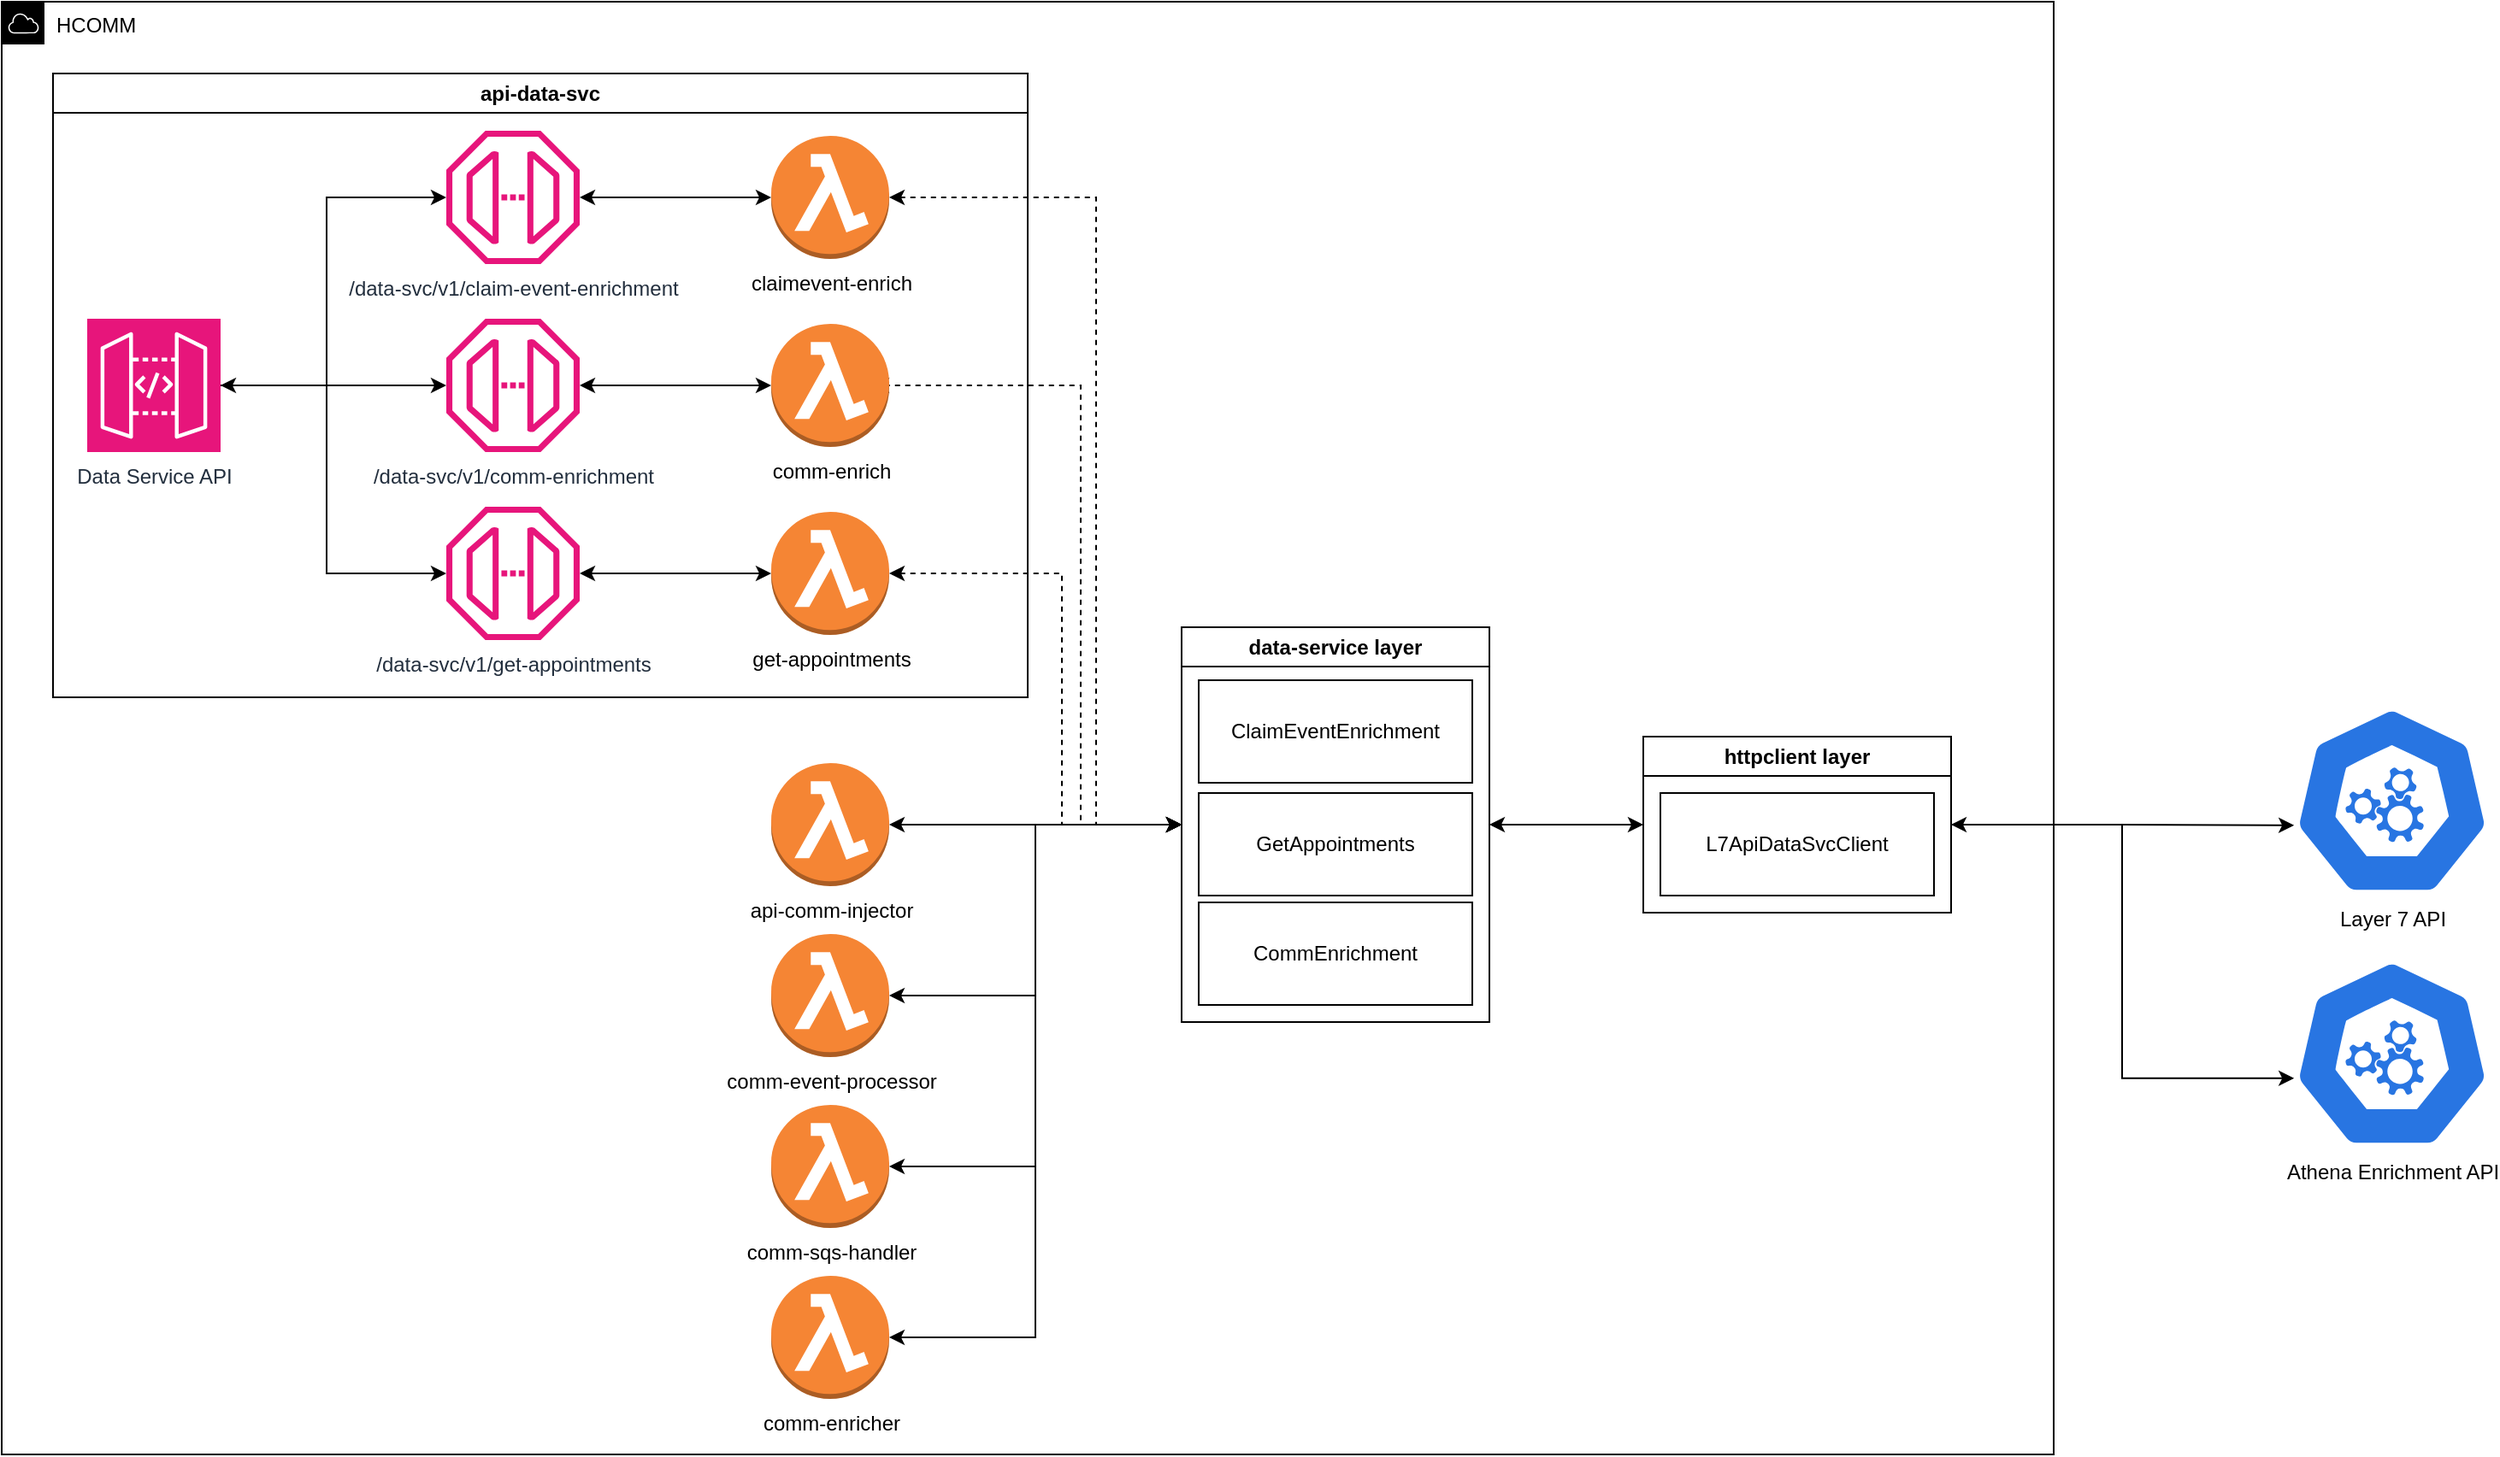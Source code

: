 <mxfile version="24.6.4" type="github">
  <diagram name="Page-1" id="XbMD53U76tJ1zUKPWRuO">
    <mxGraphModel dx="1957" dy="674" grid="1" gridSize="10" guides="1" tooltips="1" connect="1" arrows="1" fold="1" page="1" pageScale="1" pageWidth="1500" pageHeight="850" math="0" shadow="0">
      <root>
        <mxCell id="0" />
        <mxCell id="1" parent="0" />
        <mxCell id="VzB-VSZ2h22A9RF2xHsn-64" value="&lt;font color=&quot;#000000&quot;&gt;HCOMM&lt;/font&gt;" style="outlineConnect=0;gradientColor=none;html=1;whiteSpace=wrap;fontSize=12;fontStyle=0;shape=mxgraph.aws4.group;grIcon=mxgraph.aws4.group_aws_cloud;strokeColor=default;fillColor=none;verticalAlign=top;align=left;spacingLeft=30;fontColor=#AAB7B8;dashed=0;shadow=0;" vertex="1" parent="1">
          <mxGeometry width="1200" height="850" as="geometry" />
        </mxCell>
        <mxCell id="VzB-VSZ2h22A9RF2xHsn-5" value="data-service layer" style="swimlane;whiteSpace=wrap;html=1;" vertex="1" parent="1">
          <mxGeometry x="690" y="366" width="180" height="231" as="geometry" />
        </mxCell>
        <mxCell id="VzB-VSZ2h22A9RF2xHsn-6" value="ClaimEventEnrichment" style="rounded=0;whiteSpace=wrap;html=1;" vertex="1" parent="VzB-VSZ2h22A9RF2xHsn-5">
          <mxGeometry x="10" y="31" width="160" height="60" as="geometry" />
        </mxCell>
        <mxCell id="VzB-VSZ2h22A9RF2xHsn-9" value="CommEnrichment" style="rounded=0;whiteSpace=wrap;html=1;" vertex="1" parent="VzB-VSZ2h22A9RF2xHsn-5">
          <mxGeometry x="10" y="161" width="160" height="60" as="geometry" />
        </mxCell>
        <mxCell id="VzB-VSZ2h22A9RF2xHsn-10" value="GetAppointments" style="rounded=0;whiteSpace=wrap;html=1;" vertex="1" parent="VzB-VSZ2h22A9RF2xHsn-5">
          <mxGeometry x="10" y="97" width="160" height="60" as="geometry" />
        </mxCell>
        <mxCell id="VzB-VSZ2h22A9RF2xHsn-25" style="edgeStyle=orthogonalEdgeStyle;rounded=0;orthogonalLoop=1;jettySize=auto;html=1;entryX=0;entryY=0.5;entryDx=0;entryDy=0;startArrow=classic;startFill=1;" edge="1" parent="1" source="VzB-VSZ2h22A9RF2xHsn-21" target="VzB-VSZ2h22A9RF2xHsn-5">
          <mxGeometry relative="1" as="geometry" />
        </mxCell>
        <mxCell id="VzB-VSZ2h22A9RF2xHsn-21" value="api-comm-injector" style="outlineConnect=0;dashed=0;verticalLabelPosition=bottom;verticalAlign=top;align=center;html=1;shape=mxgraph.aws3.lambda_function;fillColor=#F58534;gradientColor=none;" vertex="1" parent="1">
          <mxGeometry x="450" y="445.5" width="69" height="72" as="geometry" />
        </mxCell>
        <mxCell id="VzB-VSZ2h22A9RF2xHsn-27" style="edgeStyle=orthogonalEdgeStyle;rounded=0;orthogonalLoop=1;jettySize=auto;html=1;entryX=0;entryY=0.5;entryDx=0;entryDy=0;startArrow=classic;startFill=1;" edge="1" parent="1" source="VzB-VSZ2h22A9RF2xHsn-22" target="VzB-VSZ2h22A9RF2xHsn-5">
          <mxGeometry relative="1" as="geometry">
            <mxPoint x="830" y="535.5" as="targetPoint" />
          </mxGeometry>
        </mxCell>
        <mxCell id="VzB-VSZ2h22A9RF2xHsn-22" value="comm-event-processor" style="outlineConnect=0;dashed=0;verticalLabelPosition=bottom;verticalAlign=top;align=center;html=1;shape=mxgraph.aws3.lambda_function;fillColor=#F58534;gradientColor=none;" vertex="1" parent="1">
          <mxGeometry x="450" y="545.5" width="69" height="72" as="geometry" />
        </mxCell>
        <mxCell id="VzB-VSZ2h22A9RF2xHsn-26" style="edgeStyle=orthogonalEdgeStyle;rounded=0;orthogonalLoop=1;jettySize=auto;html=1;entryX=0;entryY=0.5;entryDx=0;entryDy=0;startArrow=classic;startFill=1;" edge="1" parent="1" source="VzB-VSZ2h22A9RF2xHsn-23" target="VzB-VSZ2h22A9RF2xHsn-5">
          <mxGeometry relative="1" as="geometry">
            <mxPoint x="830" y="605.5" as="targetPoint" />
          </mxGeometry>
        </mxCell>
        <mxCell id="VzB-VSZ2h22A9RF2xHsn-23" value="comm-enricher" style="outlineConnect=0;dashed=0;verticalLabelPosition=bottom;verticalAlign=top;align=center;html=1;shape=mxgraph.aws3.lambda_function;fillColor=#F58534;gradientColor=none;" vertex="1" parent="1">
          <mxGeometry x="450" y="745.5" width="69" height="72" as="geometry" />
        </mxCell>
        <mxCell id="VzB-VSZ2h22A9RF2xHsn-28" style="edgeStyle=orthogonalEdgeStyle;rounded=0;orthogonalLoop=1;jettySize=auto;html=1;entryX=0;entryY=0.5;entryDx=0;entryDy=0;startArrow=classic;startFill=1;" edge="1" parent="1" source="VzB-VSZ2h22A9RF2xHsn-24" target="VzB-VSZ2h22A9RF2xHsn-5">
          <mxGeometry relative="1" as="geometry" />
        </mxCell>
        <mxCell id="VzB-VSZ2h22A9RF2xHsn-24" value="comm-sqs-handler" style="outlineConnect=0;dashed=0;verticalLabelPosition=bottom;verticalAlign=top;align=center;html=1;shape=mxgraph.aws3.lambda_function;fillColor=#F58534;gradientColor=none;" vertex="1" parent="1">
          <mxGeometry x="450" y="645.5" width="69" height="72" as="geometry" />
        </mxCell>
        <mxCell id="VzB-VSZ2h22A9RF2xHsn-41" style="edgeStyle=orthogonalEdgeStyle;rounded=0;orthogonalLoop=1;jettySize=auto;html=1;" edge="1" parent="1" source="VzB-VSZ2h22A9RF2xHsn-37" target="VzB-VSZ2h22A9RF2xHsn-39">
          <mxGeometry relative="1" as="geometry" />
        </mxCell>
        <mxCell id="VzB-VSZ2h22A9RF2xHsn-45" style="edgeStyle=orthogonalEdgeStyle;rounded=0;orthogonalLoop=1;jettySize=auto;html=1;exitX=1;exitY=0.5;exitDx=0;exitDy=0;exitPerimeter=0;" edge="1" parent="1" source="VzB-VSZ2h22A9RF2xHsn-37" target="VzB-VSZ2h22A9RF2xHsn-38">
          <mxGeometry relative="1" as="geometry">
            <mxPoint x="180" y="115.5" as="targetPoint" />
            <Array as="points">
              <mxPoint x="190" y="224.5" />
              <mxPoint x="190" y="114.5" />
            </Array>
          </mxGeometry>
        </mxCell>
        <mxCell id="VzB-VSZ2h22A9RF2xHsn-46" style="edgeStyle=orthogonalEdgeStyle;rounded=0;orthogonalLoop=1;jettySize=auto;html=1;startArrow=classic;startFill=1;" edge="1" parent="1" source="VzB-VSZ2h22A9RF2xHsn-37" target="VzB-VSZ2h22A9RF2xHsn-40">
          <mxGeometry relative="1" as="geometry">
            <Array as="points">
              <mxPoint x="190" y="224.5" />
              <mxPoint x="190" y="334.5" />
            </Array>
          </mxGeometry>
        </mxCell>
        <mxCell id="VzB-VSZ2h22A9RF2xHsn-37" value="Data Service API" style="sketch=0;points=[[0,0,0],[0.25,0,0],[0.5,0,0],[0.75,0,0],[1,0,0],[0,1,0],[0.25,1,0],[0.5,1,0],[0.75,1,0],[1,1,0],[0,0.25,0],[0,0.5,0],[0,0.75,0],[1,0.25,0],[1,0.5,0],[1,0.75,0]];outlineConnect=0;fontColor=#232F3E;fillColor=#E7157B;strokeColor=#ffffff;dashed=0;verticalLabelPosition=bottom;verticalAlign=top;align=center;html=1;fontSize=12;fontStyle=0;aspect=fixed;shape=mxgraph.aws4.resourceIcon;resIcon=mxgraph.aws4.api_gateway;" vertex="1" parent="1">
          <mxGeometry x="50" y="185.5" width="78" height="78" as="geometry" />
        </mxCell>
        <mxCell id="VzB-VSZ2h22A9RF2xHsn-38" value="/data-svc/v1/claim-event-enrichment" style="sketch=0;outlineConnect=0;fontColor=#232F3E;gradientColor=none;fillColor=#E7157B;strokeColor=none;dashed=0;verticalLabelPosition=bottom;verticalAlign=top;align=center;html=1;fontSize=12;fontStyle=0;aspect=fixed;pointerEvents=1;shape=mxgraph.aws4.endpoint;" vertex="1" parent="1">
          <mxGeometry x="260" y="75.5" width="78" height="78" as="geometry" />
        </mxCell>
        <mxCell id="VzB-VSZ2h22A9RF2xHsn-39" value="/data-svc/v1/comm-enrichment" style="sketch=0;outlineConnect=0;fontColor=#232F3E;gradientColor=none;fillColor=#E7157B;strokeColor=none;dashed=0;verticalLabelPosition=bottom;verticalAlign=top;align=center;html=1;fontSize=12;fontStyle=0;aspect=fixed;pointerEvents=1;shape=mxgraph.aws4.endpoint;" vertex="1" parent="1">
          <mxGeometry x="260" y="185.5" width="78" height="78" as="geometry" />
        </mxCell>
        <mxCell id="VzB-VSZ2h22A9RF2xHsn-52" style="edgeStyle=orthogonalEdgeStyle;rounded=0;orthogonalLoop=1;jettySize=auto;html=1;startArrow=classic;startFill=1;" edge="1" parent="1" source="VzB-VSZ2h22A9RF2xHsn-40" target="VzB-VSZ2h22A9RF2xHsn-49">
          <mxGeometry relative="1" as="geometry" />
        </mxCell>
        <mxCell id="VzB-VSZ2h22A9RF2xHsn-40" value="/data-svc/v1/get-appointments" style="sketch=0;outlineConnect=0;fontColor=#232F3E;gradientColor=none;fillColor=#E7157B;strokeColor=none;dashed=0;verticalLabelPosition=bottom;verticalAlign=top;align=center;html=1;fontSize=12;fontStyle=0;aspect=fixed;pointerEvents=1;shape=mxgraph.aws4.endpoint;" vertex="1" parent="1">
          <mxGeometry x="260" y="295.5" width="78" height="78" as="geometry" />
        </mxCell>
        <mxCell id="VzB-VSZ2h22A9RF2xHsn-53" style="edgeStyle=orthogonalEdgeStyle;rounded=0;orthogonalLoop=1;jettySize=auto;html=1;dashed=1;startArrow=classic;startFill=1;entryX=0;entryY=0.5;entryDx=0;entryDy=0;" edge="1" parent="1" source="VzB-VSZ2h22A9RF2xHsn-47" target="VzB-VSZ2h22A9RF2xHsn-5">
          <mxGeometry relative="1" as="geometry">
            <mxPoint x="690" y="445.5" as="targetPoint" />
            <Array as="points">
              <mxPoint x="640" y="114.5" />
              <mxPoint x="640" y="481.5" />
            </Array>
          </mxGeometry>
        </mxCell>
        <mxCell id="VzB-VSZ2h22A9RF2xHsn-47" value="claimevent-enrich" style="outlineConnect=0;dashed=0;verticalLabelPosition=bottom;verticalAlign=top;align=center;html=1;shape=mxgraph.aws3.lambda_function;fillColor=#F58534;gradientColor=none;" vertex="1" parent="1">
          <mxGeometry x="450" y="78.5" width="69" height="72" as="geometry" />
        </mxCell>
        <mxCell id="VzB-VSZ2h22A9RF2xHsn-54" style="edgeStyle=orthogonalEdgeStyle;rounded=0;orthogonalLoop=1;jettySize=auto;html=1;dashed=1;startArrow=classic;startFill=1;" edge="1" parent="1">
          <mxGeometry relative="1" as="geometry">
            <mxPoint x="510.0" y="224.5" as="sourcePoint" />
            <mxPoint x="690" y="481.5" as="targetPoint" />
            <Array as="points">
              <mxPoint x="631" y="224.5" />
              <mxPoint x="631" y="481.5" />
            </Array>
          </mxGeometry>
        </mxCell>
        <mxCell id="VzB-VSZ2h22A9RF2xHsn-48" value="comm-enrich" style="outlineConnect=0;dashed=0;verticalLabelPosition=bottom;verticalAlign=top;align=center;html=1;shape=mxgraph.aws3.lambda_function;fillColor=#F58534;gradientColor=none;" vertex="1" parent="1">
          <mxGeometry x="450" y="188.5" width="69" height="72" as="geometry" />
        </mxCell>
        <mxCell id="VzB-VSZ2h22A9RF2xHsn-55" style="edgeStyle=orthogonalEdgeStyle;rounded=0;orthogonalLoop=1;jettySize=auto;html=1;dashed=1;startArrow=classic;startFill=1;entryX=0;entryY=0.5;entryDx=0;entryDy=0;" edge="1" parent="1" source="VzB-VSZ2h22A9RF2xHsn-49" target="VzB-VSZ2h22A9RF2xHsn-5">
          <mxGeometry relative="1" as="geometry">
            <mxPoint x="690" y="445.5" as="targetPoint" />
            <Array as="points">
              <mxPoint x="620" y="334.5" />
              <mxPoint x="620" y="481.5" />
            </Array>
          </mxGeometry>
        </mxCell>
        <mxCell id="VzB-VSZ2h22A9RF2xHsn-49" value="get-appointments" style="outlineConnect=0;dashed=0;verticalLabelPosition=bottom;verticalAlign=top;align=center;html=1;shape=mxgraph.aws3.lambda_function;fillColor=#F58534;gradientColor=none;" vertex="1" parent="1">
          <mxGeometry x="450" y="298.5" width="69" height="72" as="geometry" />
        </mxCell>
        <mxCell id="VzB-VSZ2h22A9RF2xHsn-50" style="edgeStyle=orthogonalEdgeStyle;rounded=0;orthogonalLoop=1;jettySize=auto;html=1;entryX=0;entryY=0.5;entryDx=0;entryDy=0;entryPerimeter=0;startArrow=classic;startFill=1;" edge="1" parent="1" source="VzB-VSZ2h22A9RF2xHsn-38" target="VzB-VSZ2h22A9RF2xHsn-47">
          <mxGeometry relative="1" as="geometry" />
        </mxCell>
        <mxCell id="VzB-VSZ2h22A9RF2xHsn-51" style="edgeStyle=orthogonalEdgeStyle;rounded=0;orthogonalLoop=1;jettySize=auto;html=1;entryX=0;entryY=0.5;entryDx=0;entryDy=0;entryPerimeter=0;startArrow=classic;startFill=1;" edge="1" parent="1" source="VzB-VSZ2h22A9RF2xHsn-39" target="VzB-VSZ2h22A9RF2xHsn-48">
          <mxGeometry relative="1" as="geometry" />
        </mxCell>
        <mxCell id="VzB-VSZ2h22A9RF2xHsn-13" value="Layer 7 API" style="aspect=fixed;sketch=0;html=1;dashed=0;whitespace=wrap;verticalLabelPosition=bottom;verticalAlign=top;fillColor=#2875E2;strokeColor=#ffffff;points=[[0.005,0.63,0],[0.1,0.2,0],[0.9,0.2,0],[0.5,0,0],[0.995,0.63,0],[0.72,0.99,0],[0.5,1,0],[0.28,0.99,0]];shape=mxgraph.kubernetes.icon2;prIcon=api" vertex="1" parent="1">
          <mxGeometry x="1340" y="412" width="115.63" height="111" as="geometry" />
        </mxCell>
        <mxCell id="VzB-VSZ2h22A9RF2xHsn-60" value="api-data-svc" style="swimlane;whiteSpace=wrap;html=1;" vertex="1" parent="1">
          <mxGeometry x="30" y="42" width="570" height="365" as="geometry" />
        </mxCell>
        <mxCell id="VzB-VSZ2h22A9RF2xHsn-61" value="" style="edgeStyle=orthogonalEdgeStyle;rounded=0;orthogonalLoop=1;jettySize=auto;html=1;entryX=0;entryY=0.5;entryDx=0;entryDy=0;startArrow=classic;startFill=1;" edge="1" parent="1" source="VzB-VSZ2h22A9RF2xHsn-5" target="VzB-VSZ2h22A9RF2xHsn-65">
          <mxGeometry relative="1" as="geometry" />
        </mxCell>
        <mxCell id="VzB-VSZ2h22A9RF2xHsn-65" value="httpclient layer" style="swimlane;whiteSpace=wrap;html=1;" vertex="1" parent="1">
          <mxGeometry x="960" y="430" width="180" height="103" as="geometry" />
        </mxCell>
        <mxCell id="VzB-VSZ2h22A9RF2xHsn-68" value="L7ApiDataSvcClient" style="rounded=0;whiteSpace=wrap;html=1;" vertex="1" parent="VzB-VSZ2h22A9RF2xHsn-65">
          <mxGeometry x="10" y="33" width="160" height="60" as="geometry" />
        </mxCell>
        <mxCell id="VzB-VSZ2h22A9RF2xHsn-69" style="edgeStyle=orthogonalEdgeStyle;rounded=0;orthogonalLoop=1;jettySize=auto;html=1;entryX=0.005;entryY=0.63;entryDx=0;entryDy=0;entryPerimeter=0;startArrow=classic;startFill=1;" edge="1" parent="1" source="VzB-VSZ2h22A9RF2xHsn-65" target="VzB-VSZ2h22A9RF2xHsn-13">
          <mxGeometry relative="1" as="geometry" />
        </mxCell>
        <mxCell id="VzB-VSZ2h22A9RF2xHsn-70" value="Athena Enrichment API" style="aspect=fixed;sketch=0;html=1;dashed=0;whitespace=wrap;verticalLabelPosition=bottom;verticalAlign=top;fillColor=#2875E2;strokeColor=#ffffff;points=[[0.005,0.63,0],[0.1,0.2,0],[0.9,0.2,0],[0.5,0,0],[0.995,0.63,0],[0.72,0.99,0],[0.5,1,0],[0.28,0.99,0]];shape=mxgraph.kubernetes.icon2;prIcon=api" vertex="1" parent="1">
          <mxGeometry x="1340" y="560" width="115.63" height="111" as="geometry" />
        </mxCell>
        <mxCell id="VzB-VSZ2h22A9RF2xHsn-72" style="edgeStyle=orthogonalEdgeStyle;rounded=0;orthogonalLoop=1;jettySize=auto;html=1;entryX=0.005;entryY=0.63;entryDx=0;entryDy=0;entryPerimeter=0;" edge="1" parent="1" source="VzB-VSZ2h22A9RF2xHsn-65" target="VzB-VSZ2h22A9RF2xHsn-70">
          <mxGeometry relative="1" as="geometry" />
        </mxCell>
      </root>
    </mxGraphModel>
  </diagram>
</mxfile>
